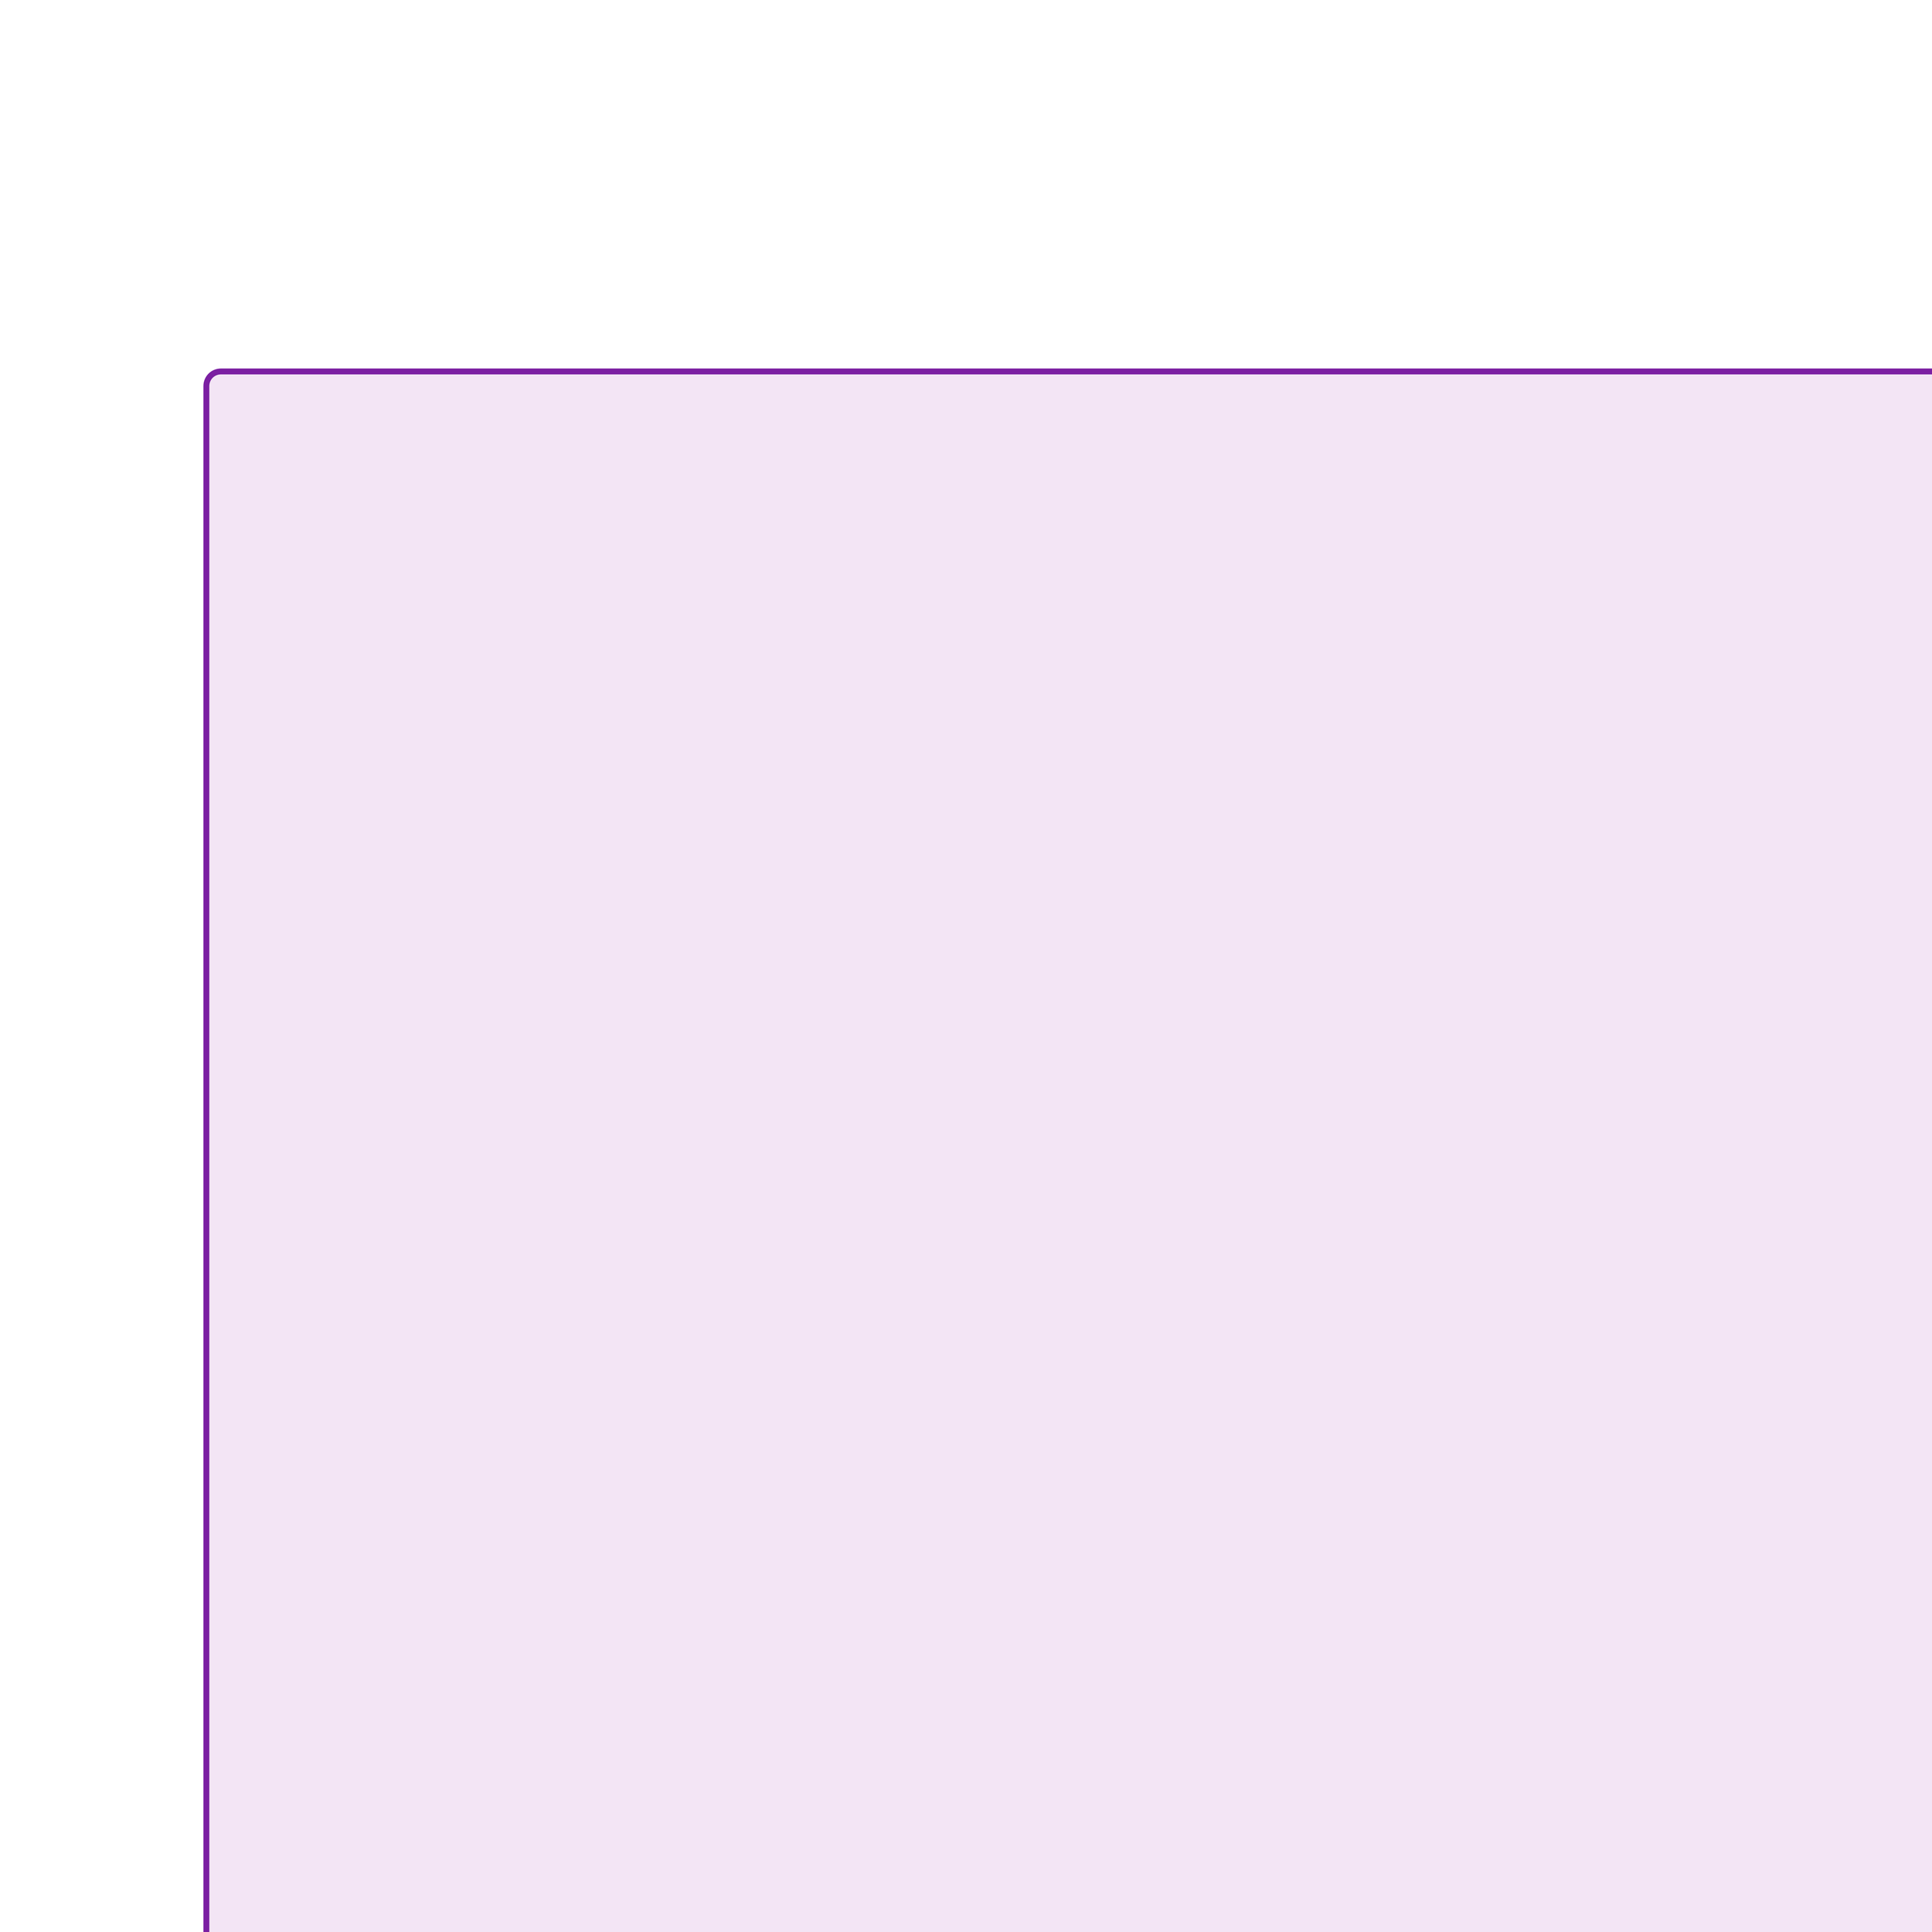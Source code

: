 @startuml NERVA_Complete_System_Diagram
!theme plain
skinparam linetype ortho
skinparam packageStyle rectangle
skinparam dpi 600
scale 2
skinparam backgroundColor #FFFFFF
skinparam class {
    BackgroundColor #E8F4FD
    BorderColor #1E88E5
    ArrowColor #1976D2
}
skinparam package {
    BackgroundColor #F3E5F5
    BorderColor #7B1FA2
    FontColor #4A148C
    FontSize 14
    FontStyle bold
}

title NERVA - Sistema de Gestão Empresarial Completo
left to right direction

' ===== CORE FRAMEWORK PACKAGE =====
package "Core Framework" as CoreFramework {
    abstract class BaseEntity {
        + Id : int <<get>> <<set>>
        + AddDomainEvent(domainEvent:BaseEvent) : void
        + RemoveDomainEvent(domainEvent:BaseEvent) : void
        + ClearDomainEvents() : void
    }
    
    abstract class BaseAuditableEntity {
        + CreatedBy : string? <<get>> <<set>>
        + LastModifiedBy : string? <<get>> <<set>>
        + Created : DateTimeOffset <<get>> <<set>>
        + LastModified : DateTimeOffset <<get>> <<set>>
    }
    
    abstract class BaseEvent {
    }
    
    abstract class ValueObject {
        # {static} EqualOperator(left:ValueObject, right:ValueObject) : bool
        # {static} NotEqualOperator(left:ValueObject, right:ValueObject) : bool
        # {abstract} GetEqualityComponents() : IEnumerable<object>
        + <<override>> Equals(obj:object?) : bool
        + <<override>> GetHashCode() : int
    }
    
    BaseEntity <|-- BaseAuditableEntity
    INotification <|-- BaseEvent
}

' ===== EMPLOYEE MANAGEMENT PACKAGE =====
package "Employee Management" as EmployeeManagement {
    class Employee {
        + EmployeeId : int <<get>> <<set>>
        + FirstName : string <<get>> <<set>>
        + LastName : string <<get>> <<set>>
        + Email : string <<get>> <<set>>
        + Phone : string <<get>> <<set>>
        + DateOfBirth : DateTime <<get>> <<set>>
        + HireDate : DateTime <<get>> <<set>>
        + CurrentStatusId : int <<get>> <<set>>
        + DepartmentId : int <<get>> <<set>>
        + PositionId : int <<get>> <<set>>
        + SupervisorId : int? <<get>> <<set>>
        + IsActive : bool <<get>> <<set>>
        + PersonalDocument : string <<get>> <<set>>
        + Address : string <<get>> <<set>>
        + EmergencyContactName : string <<get>> <<set>>
        + EmergencyContactPhone : string <<get>> <<set>>
        + Salary : decimal <<get>> <<set>>
        + ContractType : string <<get>> <<set>>
        + GetFullName() : string
        + GetCurrentStatus() : EmployeeStatus
        + GetCurrentPosition() : Position
        + GetDepartment() : Department
        + GetSupervisor() : Employee?
        + GetSubordinates() : List<Employee>
        + GetEmployeeRoles() : List<EmployeeRole>
        + GetWorkPlaceAssignments() : List<WorkPlaceAssignment>
        + GetActiveWorkPlace() : WorkPlace?
    }
    
    class Department {
        + DepartmentId : int <<get>> <<set>>
        + Name : string <<get>> <<set>>
        + Description : string <<get>> <<set>>
        + ManagerId : int? <<get>> <<set>>
        + IsActive : bool <<get>> <<set>>
        + GetManager() : Employee?
        + GetEmployees() : List<Employee>
        + GetPositions() : List<Position>
    }
    
    class Position {
        + PositionId : int <<get>> <<set>>
        + Title : string <<get>> <<set>>
        + Description : string <<get>> <<set>>
        + DepartmentId : int <<get>> <<set>>
        + Level : int <<get>> <<set>>
        + MinSalary : decimal <<get>> <<set>>
        + MaxSalary : decimal <<get>> <<set>>
        + IsActive : bool <<get>> <<set>>
        + GetDepartment() : Department
        + GetEmployees() : List<Employee>
    }
    
    class EmployeeStatus {
        + StatusId : int <<get>> <<set>>
        + Name : string <<get>> <<set>>
        + Description : string <<get>> <<set>>
        + IsActive : bool <<get>> <<set>>
        + RequiresApproval : bool <<get>> <<set>>
        + GetEmployees() : List<Employee>
        + GetStatusHistories() : List<EmployeeStatusHistory>
    }
    
    class EmployeeStatusHistory {
        + HistoryId : int <<get>> <<set>>
        + EmployeeId : int <<get>> <<set>>
        + StatusId : int <<get>> <<set>>
        + StartDate : DateTime <<get>> <<set>>
        + EndDate : DateTime? <<get>> <<set>>
        + Reason : string <<get>> <<set>>
        + ApprovedBy : int? <<get>> <<set>>
        + ApprovalDate : DateTime? <<get>> <<set>>
        + IsActive : bool <<get>> <<set>>
        + GetEmployee() : Employee
        + GetStatus() : EmployeeStatus
        + GetApprover() : Employee?
    }
    
    class EmployeeDocument {
        + DocumentId : int <<get>> <<set>>
        + EmployeeId : int <<get>> <<set>>
        + DocumentType : string <<get>> <<set>>
        + DocumentNumber : string <<get>> <<set>>
        + IssueDate : DateTime <<get>> <<set>>
        + ExpiryDate : DateTime? <<get>> <<set>>
        + IssuingAuthority : string <<get>> <<set>>
        + IsActive : bool <<get>> <<set>>
        + GetEmployee() : Employee
    }
    
    BaseAuditableEntity <|-- Employee
    BaseAuditableEntity <|-- Department
    BaseAuditableEntity <|-- Position
    BaseAuditableEntity <|-- EmployeeStatus
    BaseAuditableEntity <|-- EmployeeStatusHistory
    BaseAuditableEntity <|-- EmployeeDocument
    
    Employee }o--|| Department : "belongs to"
    Employee }o--|| Position : "has"
    Employee }o--|| EmployeeStatus : "has current"
    Employee }o--o{ Employee : "supervises"
    Employee ||--o{ EmployeeStatusHistory : "has history"
    Employee ||--o{ EmployeeDocument : "has documents"
    Department }o--o| Employee : "managed by"
    Department ||--o{ Position : "contains"
    Position }o--|| Department : "belongs to"
    EmployeeStatusHistory }o--|| Employee : "belongs to"
    EmployeeStatusHistory }o--|| EmployeeStatus : "has status"
    EmployeeStatusHistory }o--o| Employee : "approved by"
    EmployeeDocument }o--|| Employee : "belongs to"
}

' ===== ACCESS CONTROL PACKAGE =====
package "Access Control" as AccessControl {
    class AccessRole {
        + RoleId : int <<get>> <<set>>
        + Name : string <<get>> <<set>>
        + Description : string <<get>> <<set>>
        + IsActive : bool <<get>> <<set>>
        + GetPermissions() : List<Permission>
        + GetEmployees() : List<Employee>
        + GetRolePermissions() : List<RolePermission>
        + GetEmployeeRoles() : List<EmployeeRole>
    }
    
    class Permission {
        + PermissionId : int <<get>> <<set>>
        + Name : string <<get>> <<set>>
        + Description : string <<get>> <<set>>
        + Resource : string <<get>> <<set>>
        + Action : string <<get>> <<set>>
        + IsActive : bool <<get>> <<set>>
        + GetRoles() : List<AccessRole>
        + GetRolePermissions() : List<RolePermission>
    }
    
    class RolePermission {
        + RoleId : int <<get>> <<set>>
        + PermissionId : int <<get>> <<set>>
        + GrantedDate : DateTime <<get>> <<set>>
        + GrantedBy : int <<get>> <<set>>
        + IsActive : bool <<get>> <<set>>
        + GetRole() : AccessRole
        + GetPermission() : Permission
        + GetGrantedByEmployee() : Employee
    }
    
    class EmployeeRole {
        + EmployeeId : int <<get>> <<set>>
        + RoleId : int <<get>> <<set>>
        + AssignedDate : DateTime <<get>> <<set>>
        + AssignedBy : int <<get>> <<set>>
        + ExpiryDate : DateTime? <<get>> <<set>>
        + IsActive : bool <<get>> <<set>>
        + GetEmployee() : Employee
        + GetRole() : AccessRole
        + GetAssignedByEmployee() : Employee
    }
    
    class AccessLog {
        + LogId : int <<get>> <<set>>
        + EmployeeId : int <<get>> <<set>>
        + Resource : string <<get>> <<set>>
        + Action : string <<get>> <<set>>
        + AccessTime : DateTime <<get>> <<set>>
        + IpAddress : string <<get>> <<set>>
        + UserAgent : string <<get>> <<set>>
        + Success : bool <<get>> <<set>>
        + FailureReason : string? <<get>> <<set>>
        + GetEmployee() : Employee
    }
    
    class SecurityPolicy {
        + PolicyId : int <<get>> <<set>>
        + Name : string <<get>> <<set>>
        + Description : string <<get>> <<set>>
        + PolicyType : string <<get>> <<set>>
        + Rules : string <<get>> <<set>>
        + IsActive : bool <<get>> <<set>>
        + EffectiveDate : DateTime <<get>> <<set>>
        + ExpiryDate : DateTime? <<get>> <<set>>
    }
    
    BaseAuditableEntity <|-- AccessRole
    BaseAuditableEntity <|-- Permission
    BaseAuditableEntity <|-- RolePermission
    BaseAuditableEntity <|-- EmployeeRole
    BaseAuditableEntity <|-- AccessLog
    BaseAuditableEntity <|-- SecurityPolicy
    
    AccessRole ||--o{ RolePermission : "has"
    Permission ||--o{ RolePermission : "granted to"
    AccessRole ||--o{ EmployeeRole : "assigned to"
    RolePermission }o--|| AccessRole : "belongs to"
    RolePermission }o--|| Permission : "grants"
    EmployeeRole }o--|| AccessRole : "has"
    AccessLog }o--|| Employee : "logged by"
}

' ===== APPROVAL WORKFLOW PACKAGE =====
package "Approval Workflow" as ApprovalWorkflow {
    class ApprovalWorkflow {
        + WorkflowId : int <<get>> <<set>>
        + Name : string <<get>> <<set>>
        + Description : string <<get>> <<set>>
        + WorkflowType : string <<get>> <<set>>
        + IsActive : bool <<get>> <<set>>
        + GetSteps() : List<ApprovalStep>
        + GetRequests() : List<ApprovalRequest>
    }
    
    class ApprovalStep {
        + StepId : int <<get>> <<set>>
        + WorkflowId : int <<get>> <<set>>
        + StepOrder : int <<get>> <<set>>
        + StepName : string <<get>> <<set>>
        + Description : string <<get>> <<set>>
        + ApproverRoleId : int <<get>> <<set>>
        + IsOptional : bool <<get>> <<set>>
        + RequiredApprovals : int <<get>> <<set>>
        + IsActive : bool <<get>> <<set>>
        + GetWorkflow() : ApprovalWorkflow
        + GetApproverRole() : AccessRole
        + GetApprovalActions() : List<ApprovalAction>
    }
    
    class ApprovalRequest {
        + RequestId : int <<get>> <<set>>
        + WorkflowId : int <<get>> <<set>>
        + RequestedBy : int <<get>> <<set>>
        + RequestType : string <<get>> <<set>>
        + RequestData : string <<get>> <<set>>
        + RequestDate : DateTime <<get>> <<set>>
        + Status : string <<get>> <<set>>
        + CompletedDate : DateTime? <<get>> <<set>>
        + CurrentStepId : int? <<get>> <<set>>
        + Priority : int <<get>> <<set>>
        + GetWorkflow() : ApprovalWorkflow
        + GetRequestedByEmployee() : Employee
        + GetCurrentStep() : ApprovalStep?
        + GetApprovalActions() : List<ApprovalAction>
    }
    
    class ApprovalAction {
        + ActionId : int <<get>> <<set>>
        + RequestId : int <<get>> <<set>>
        + StepId : int <<get>> <<set>>
        + ApprovedBy : int <<get>> <<set>>
        + Action : string <<get>> <<set>>
        + Comments : string? <<get>> <<set>>
        + ActionDate : DateTime <<get>> <<set>>
        + GetRequest() : ApprovalRequest
        + GetStep() : ApprovalStep
        + GetApproverEmployee() : Employee
    }
    
    class ApprovalTemplate {
        + TemplateId : int <<get>> <<set>>
        + Name : string <<get>> <<set>>
        + Description : string <<get>> <<set>>
        + TemplateType : string <<get>> <<set>>
        + Fields : string <<get>> <<set>>
        + IsActive : bool <<get>> <<set>>
        + GetApprovalRequests() : List<ApprovalRequest>
    }
    
    class ApprovalNotification {
        + NotificationId : int <<get>> <<set>>
        + RequestId : int <<get>> <<set>>
        + RecipientId : int <<get>> <<set>>
        + NotificationType : string <<get>> <<set>>
        + Subject : string <<get>> <<set>>
        + Message : string <<get>> <<set>>
        + SentDate : DateTime <<get>> <<set>>
        + ReadDate : DateTime? <<get>> <<set>>
        + IsRead : bool <<get>> <<set>>
        + GetRequest() : ApprovalRequest
        + GetRecipient() : Employee
    }
    
    BaseAuditableEntity <|-- ApprovalWorkflow
    BaseAuditableEntity <|-- ApprovalStep
    BaseAuditableEntity <|-- ApprovalRequest
    BaseAuditableEntity <|-- ApprovalAction
    BaseAuditableEntity <|-- ApprovalTemplate
    BaseAuditableEntity <|-- ApprovalNotification
    
    ApprovalWorkflow ||--o{ ApprovalStep : "has"
    ApprovalWorkflow ||--o{ ApprovalRequest : "processes"
    ApprovalStep }o--|| ApprovalWorkflow : "belongs to"
    ApprovalStep }o--|| AccessRole : "approved by"
    ApprovalStep ||--o{ ApprovalAction : "has actions"
    ApprovalRequest }o--|| ApprovalWorkflow : "uses"
    ApprovalRequest }o--|| Employee : "requested by"
    ApprovalRequest }o--o| ApprovalStep : "current step"
    ApprovalRequest ||--o{ ApprovalAction : "has actions"
    ApprovalRequest ||--o{ ApprovalNotification : "generates"
    ApprovalAction }o--|| ApprovalRequest : "for"
    ApprovalAction }o--|| ApprovalStep : "at"
    ApprovalAction }o--|| Employee : "approved by"
    ApprovalNotification }o--|| ApprovalRequest : "about"
    ApprovalNotification }o--|| Employee : "sent to"
}

' ===== LOGISTICS PACKAGE =====
package "Logistics" as Logistics {
    class Warehouse {
        + WarehouseId : int <<get>> <<set>>
        + Name : string <<get>> <<set>>
        + Address : string <<get>> <<set>>
        + City : string <<get>> <<set>>
        + State : string <<get>> <<set>>
        + ZipCode : string <<get>> <<set>>
        + Country : string <<get>> <<set>>
        + ManagerId : int? <<get>> <<set>>
        + Capacity : decimal <<get>> <<set>>
        + IsActive : bool <<get>> <<set>>
        + GetManager() : Employee?
        + GetInventoryItems() : List<Inventory>
        + GetWarehouseLocations() : List<WarehouseLocation>
    }
    
    class WarehouseLocation {
        + LocationId : int <<get>> <<set>>
        + WarehouseId : int <<get>> <<set>>
        + Zone : string <<get>> <<set>>
        + Aisle : string <<get>> <<set>>
        + Shelf : string <<get>> <<set>>
        + Position : string <<get>> <<set>>
        + LocationCode : string <<get>> <<set>>
        + IsActive : bool <<get>> <<set>>
        + GetWarehouse() : Warehouse
        + GetInventoryItems() : List<Inventory>
    }
    
    class Product {
        + ProductId : int <<get>> <<set>>
        + Name : string <<get>> <<set>>
        + Description : string <<get>> <<set>>
        + SKU : string <<get>> <<set>>
        + CategoryId : int <<get>> <<set>>
        + UnitOfMeasure : string <<get>> <<set>>
        + Weight : decimal <<get>> <<set>>
        + Dimensions : string <<get>> <<set>>
        + IsActive : bool <<get>> <<set>>
        + GetCategory() : ProductCategory
        + GetInventoryItems() : List<Inventory>
        + GetPurchaseOrderItems() : List<PurchaseOrderItem>
    }
    
    class ProductCategory {
        + CategoryId : int <<get>> <<set>>
        + Name : string <<get>> <<set>>
        + Description : string <<get>> <<set>>
        + ParentCategoryId : int? <<get>> <<set>>
        + IsActive : bool <<get>> <<set>>
        + GetParentCategory() : ProductCategory?
        + GetSubCategories() : List<ProductCategory>
        + GetProducts() : List<Product>
    }
    
    class Inventory {
        + InventoryId : int <<get>> <<set>>
        + ProductId : int <<get>> <<set>>
        + WarehouseId : int <<get>> <<set>>
        + LocationId : int? <<get>> <<set>>
        + Quantity : decimal <<get>> <<set>>
        + ReservedQuantity : decimal <<get>> <<set>>
        + MinimumStock : decimal <<get>> <<set>>
        + MaximumStock : decimal <<get>> <<set>>
        + UnitCost : decimal <<get>> <<set>>
        + LastRestockDate : DateTime? <<get>> <<set>>
        + GetProduct() : Product
        + GetWarehouse() : Warehouse
        + GetLocation() : WarehouseLocation?
        + GetAvailableQuantity() : decimal
        + GetStockMovements() : List<StockMovement>
    }
    
    class StockMovement {
        + MovementId : int <<get>> <<set>>
        + InventoryId : int <<get>> <<set>>
        + MovementType : string <<get>> <<set>>
        + Quantity : decimal <<get>> <<set>>
        + MovementDate : DateTime <<get>> <<set>>
        + Reference : string <<get>> <<set>>
        + UserId : int <<get>> <<set>>
        + Notes : string? <<get>> <<set>>
        + GetInventory() : Inventory
        + GetUser() : Employee
    }
    
    class Supplier {
        + SupplierId : int <<get>> <<set>>
        + Name : string <<get>> <<set>>
        + ContactName : string <<get>> <<set>>
        + Email : string <<get>> <<set>>
        + Phone : string <<get>> <<set>>
        + Address : string <<get>> <<set>>
        + City : string <<get>> <<set>>
        + State : string <<get>> <<set>>
        + ZipCode : string <<get>> <<set>>
        + Country : string <<get>> <<set>>
        + IsActive : bool <<get>> <<set>>
        + GetPurchaseOrders() : List<PurchaseOrder>
    }
    
    class PurchaseOrder {
        + OrderId : int <<get>> <<set>>
        + OrderNumber : string <<get>> <<set>>
        + SupplierId : int <<get>> <<set>>
        + OrderDate : DateTime <<get>> <<set>>
        + ExpectedDeliveryDate : DateTime? <<get>> <<set>>
        + Status : string <<get>> <<set>>
        + TotalAmount : decimal <<get>> <<set>>
        + RequestedBy : int <<get>> <<set>>
        + ApprovedBy : int? <<get>> <<set>>
        + ApprovalDate : DateTime? <<get>> <<set>>
        + GetSupplier() : Supplier
        + GetRequestedByEmployee() : Employee
        + GetApprovedByEmployee() : Employee?
        + GetOrderItems() : List<PurchaseOrderItem>
    }
    
    class PurchaseOrderItem {
        + OrderItemId : int <<get>> <<set>>
        + OrderId : int <<get>> <<set>>
        + ProductId : int <<get>> <<set>>
        + Quantity : decimal <<get>> <<set>>
        + UnitPrice : decimal <<get>> <<set>>
        + TotalPrice : decimal <<get>> <<set>>
        + ReceivedQuantity : decimal <<get>> <<set>>
        + GetOrder() : PurchaseOrder
        + GetProduct() : Product
    }
    
    BaseAuditableEntity <|-- Warehouse
    BaseAuditableEntity <|-- WarehouseLocation
    BaseAuditableEntity <|-- Product
    BaseAuditableEntity <|-- ProductCategory
    BaseAuditableEntity <|-- Inventory
    BaseAuditableEntity <|-- StockMovement
    BaseAuditableEntity <|-- Supplier
    BaseAuditableEntity <|-- PurchaseOrder
    BaseAuditableEntity <|-- PurchaseOrderItem
    
    Warehouse }o--o| Employee : "managed by"
    Warehouse ||--o{ WarehouseLocation : "has locations"
    Warehouse ||--o{ Inventory : "stores"
    WarehouseLocation }o--|| Warehouse : "belongs to"
    WarehouseLocation ||--o{ Inventory : "contains"
    Product }o--|| ProductCategory : "belongs to"
    Product ||--o{ Inventory : "stored as"
    Product ||--o{ PurchaseOrderItem : "ordered as"
    ProductCategory }o--o| ProductCategory : "parent"
    ProductCategory ||--o{ Product : "contains"
    Inventory }o--|| Product : "of"
    Inventory }o--|| Warehouse : "in"
    Inventory }o--o| WarehouseLocation : "at"
    Inventory ||--o{ StockMovement : "has movements"
    StockMovement }o--|| Inventory : "affects"
    StockMovement }o--|| Employee : "performed by"
    Supplier ||--o{ PurchaseOrder : "supplies"
    PurchaseOrder }o--|| Supplier : "from"
    PurchaseOrder }o--|| Employee : "requested by"
    PurchaseOrder }o--o| Employee : "approved by"
    PurchaseOrder ||--o{ PurchaseOrderItem : "contains"
    PurchaseOrderItem }o--|| PurchaseOrder : "belongs to"
    PurchaseOrderItem }o--|| Product : "for"
}

' ===== WORKPLACE MOVEMENT PACKAGE =====
package "Workplace Movement" as WorkplaceMovement {
    class WorkPlace {
        + WorkPlaceId : int <<get>> <<set>>
        + Name : string <<get>> <<set>>
        + Description : string <<get>> <<set>>
        + Location : string <<get>> <<set>>
        + DepartmentId : int <<get>> <<set>>
        + Capacity : int <<get>> <<set>>
        + IsActive : bool <<get>> <<set>>
        + EquipmentRequired : string? <<get>> <<set>>
        + SafetyRequirements : string? <<get>> <<set>>
        + GetDepartment() : Department
        + GetCurrentAssignments() : List<WorkPlaceAssignment>
        + GetAvailableCapacity() : int
        + GetMovementRequests() : List<WorkPlaceMovementRequest>
    }
    
    class WorkPlaceAssignment {
        + AssignmentId : int <<get>> <<set>>
        + EmployeeId : int <<get>> <<set>>
        + WorkPlaceId : int <<get>> <<set>>
        + StartDate : DateTime <<get>> <<set>>
        + EndDate : DateTime? <<get>> <<set>>
        + AssignmentType : string <<get>> <<set>>
        + IsActive : bool <<get>> <<set>>
        + AssignedBy : int <<get>> <<set>>
        + Notes : string? <<get>> <<set>>
        + GetEmployee() : Employee
        + GetWorkPlace() : WorkPlace
        + GetAssignedByEmployee() : Employee
    }
    
    class WorkPlaceMovementRequest {
        + RequestId : int <<get>> <<set>>
        + EmployeeId : int <<get>> <<set>>
        + CurrentWorkPlaceId : int? <<get>> <<set>>
        + RequestedWorkPlaceId : int <<get>> <<set>>
        + RequestDate : DateTime <<get>> <<set>>
        + RequestedDate : DateTime <<get>> <<set>>
        + Reason : string <<get>> <<set>>
        + Status : string <<get>> <<set>>
        + ApprovedBy : int? <<get>> <<set>>
        + ApprovalDate : DateTime? <<get>> <<set>>
        + ProcessedDate : DateTime? <<get>> <<set>>
        + Priority : int <<get>> <<set>>
        + GetEmployee() : Employee
        + GetCurrentWorkPlace() : WorkPlace?
        + GetRequestedWorkPlace() : WorkPlace
        + GetApprovedByEmployee() : Employee?
    }
    
    class WorkPlaceEquipment {
        + EquipmentId : int <<get>> <<set>>
        + WorkPlaceId : int <<get>> <<set>>
        + EquipmentName : string <<get>> <<set>>
        + EquipmentType : string <<get>> <<set>>
        + SerialNumber : string <<get>> <<set>>
        + IsActive : bool <<get>> <<set>>
        + MaintenanceDate : DateTime? <<get>> <<set>>
        + GetWorkPlace() : WorkPlace
    }
    
    class WorkShift {
        + ShiftId : int <<get>> <<set>>
        + Name : string <<get>> <<set>>
        + StartTime : TimeSpan <<get>> <<set>>
        + EndTime : TimeSpan <<get>> <<set>>
        + IsActive : bool <<get>> <<set>>
        + GetWorkPlaceSchedules() : List<WorkPlaceSchedule>
    }
    
    class WorkPlaceSchedule {
        + ScheduleId : int <<get>> <<set>>
        + WorkPlaceId : int <<get>> <<set>>
        + ShiftId : int <<get>> <<set>>
        + Date : DateTime <<get>> <<set>>
        + AssignedEmployeeId : int? <<get>> <<set>>
        + IsActive : bool <<get>> <<set>>
        + GetWorkPlace() : WorkPlace
        + GetShift() : WorkShift
        + GetAssignedEmployee() : Employee?
    }
    
    BaseAuditableEntity <|-- WorkPlace
    BaseAuditableEntity <|-- WorkPlaceAssignment
    BaseAuditableEntity <|-- WorkPlaceMovementRequest
    BaseAuditableEntity <|-- WorkPlaceEquipment
    BaseAuditableEntity <|-- WorkShift
    BaseAuditableEntity <|-- WorkPlaceSchedule
    
    WorkPlace }o--|| Department : "belongs to"
    WorkPlace ||--o{ WorkPlaceAssignment : "has assignments"
    WorkPlace ||--o{ WorkPlaceMovementRequest : "requested"
    WorkPlace ||--o{ WorkPlaceEquipment : "has equipment"
    WorkPlace ||--o{ WorkPlaceSchedule : "has schedules"
    WorkPlaceAssignment }o--|| Employee : "assigned to"
    WorkPlaceAssignment }o--|| WorkPlace : "at"
    WorkPlaceAssignment }o--|| Employee : "assigned by"
    WorkPlaceMovementRequest }o--|| Employee : "requested by"
    WorkPlaceMovementRequest }o--o| WorkPlace : "from"
    WorkPlaceMovementRequest }o--|| WorkPlace : "to"
    WorkPlaceMovementRequest }o--o| Employee : "approved by"
    WorkPlaceEquipment }o--|| WorkPlace : "belongs to"
    WorkShift ||--o{ WorkPlaceSchedule : "scheduled"
    WorkPlaceSchedule }o--|| WorkPlace : "for"
    WorkPlaceSchedule }o--|| WorkShift : "during"
    WorkPlaceSchedule }o--o| Employee : "assigned to"
}

' ===== VISITOR MANAGEMENT PACKAGE =====
package "Visitor Management" as VisitorManagement {
    class Visitor {
        + VisitorId : int <<get>> <<set>>
        + FirstName : string <<get>> <<set>>
        + LastName : string <<get>> <<set>>
        + Email : string <<get>> <<set>>
        + Phone : string <<get>> <<set>>
        + DocumentType : string <<get>> <<set>>
        + DocumentNumber : string <<get>> <<set>>
        + Company : string? <<get>> <<set>>
        + Position : string? <<get>> <<set>>
        + Photo : string? <<get>> <<set>>
        + IsActive : bool <<get>> <<set>>
        + IsBlacklisted : bool <<get>> <<set>>
        + BlacklistReason : string? <<get>> <<set>>
        + GetFullName() : string
        + GetVisitHistory() : List<VisitorAccess>
        + GetActiveVisits() : List<VisitorAccess>
        + GetPreRegistrations() : List<VisitorPreRegistration>
    }
    
    class VisitorPreRegistration {
        + PreRegistrationId : int <<get>> <<set>>
        + VisitorId : int <<get>> <<set>>
        + RequestedById : int <<get>> <<set>>
        + HostEmployeeId : int <<get>> <<set>>
        + VisitPurpose : string <<get>> <<set>>
        + VisitDate : DateTime <<get>> <<set>>
        + ExpectedArrivalTime : TimeSpan <<get>> <<set>>
        + ExpectedDepartureTime : TimeSpan <<get>> <<set>>
        + AccessAreaIds : string <<get>> <<set>>
        + SpecialRequirements : string? <<get>> <<set>>
        + Notes : string? <<get>> <<set>>
        + QRCode : string <<get>> <<set>>
        + AccessToken : string <<get>> <<set>>
        + TokenExpiryDate : DateTime <<get>> <<set>>
        + IsApproved : bool <<get>> <<set>>
        + ApprovedById : int? <<get>> <<set>>
        + ApprovalDate : DateTime? <<get>> <<set>>
        + GenerateQRCode() : string
        + GenerateAccessToken() : string
        + ValidateToken() : bool
    }
    
    class VisitorAccess {
        + AccessId : int <<get>> <<set>>
        + VisitorId : int <<get>> <<set>>
        + PreRegistrationId : int? <<get>> <<set>>
        + HostEmployeeId : int <<get>> <<set>>
        + CheckInTime : DateTime <<get>> <<set>>
        + CheckOutTime : DateTime? <<get>> <<set>>
        + ActualPurpose : string <<get>> <<set>>
        + BadgeNumber : string? <<get>> <<set>>
        + EscortRequired : bool <<get>> <<set>>
        + EscortEmployeeId : int? <<get>> <<set>>
        + CheckInLocationId : int <<get>> <<set>>
        + CheckOutLocationId : int? <<get>> <<set>>
        + VehiclePlate : string? <<get>> <<set>>
        + VehicleModel : string? <<get>> <<set>>
        + IsActive : bool <<get>> <<set>>
        + GetDuration() : TimeSpan?
        + IsOverdue() : bool
        + PerformCheckOut() : void
    }
    
    class VisitorAccessLog {
        + LogId : int <<get>> <<set>>
        + VisitorAccessId : int <<get>> <<set>>
        + AccessAreaId : int <<get>> <<set>>
        + AccessTime : DateTime <<get>> <<set>>
        + AccessType : string <<get>> <<set>>
        + DeviceId : string? <<get>> <<set>>
        + IpAddress : string? <<get>> <<set>>
        + Success : bool <<get>> <<set>>
        + FailureReason : string? <<get>> <<set>>
    }
    
    class AccessArea {
        + AreaId : int <<get>> <<set>>
        + Name : string <<get>> <<set>>
        + Description : string? <<get>> <<set>>
        + AreaType : string <<get>> <<set>>
        + Building : string <<get>> <<set>>
        + Floor : string? <<get>> <<set>>
        + SecurityLevel : int <<get>> <<set>>
        + RequiresEscort : bool <<get>> <<set>>
        + MaxCapacity : int? <<get>> <<set>>
        + IsActive : bool <<get>> <<set>>
        + GetAvailableCapacity() : int
    }
    
    class VisitorAccessRule {
        + RuleId : int <<get>> <<set>>
        + AccessAreaId : int <<get>> <<set>>
        + RuleName : string <<get>> <<set>>
        + RuleType : string <<get>> <<set>>
        + RuleValue : string <<get>> <<set>>
        + AllowedStartTime : TimeSpan? <<get>> <<set>>
        + AllowedEndTime : TimeSpan? <<get>> <<set>>
        + AllowedDaysOfWeek : string? <<get>> <<set>>
        + RequiredApprovalLevel : int <<get>> <<set>>
        + IsActive : bool <<get>> <<set>>
        + ValidateAccess(visitor:Visitor, accessTime:DateTime) : bool
    }
    
    class VisitorNotification {
        + NotificationId : int <<get>> <<set>>
        + VisitorId : int <<get>> <<set>>
        + PreRegistrationId : int? <<get>> <<set>>
        + VisitorAccessId : int? <<get>> <<set>>
        + NotificationType : string <<get>> <<set>>
        + Recipient : string <<get>> <<set>>
        + Subject : string <<get>> <<set>>
        + Message : string <<get>> <<set>>
        + SentDate : DateTime <<get>> <<set>>
        + DeliveryStatus : string <<get>> <<set>>
    }
    
    class VisitorBadge {
        + BadgeId : int <<get>> <<set>>
        + BadgeNumber : string <<get>> <<set>>
        + BadgeType : string <<get>> <<set>>
        + IsActive : bool <<get>> <<set>>
        + IsAvailable : bool <<get>> <<set>>
        + AssignedVisitorAccessId : int? <<get>> <<set>>
        + LastUsedDate : DateTime? <<get>> <<set>>
        + AssignToBadge(visitorAccessId:int) : void
        + ReturnBadge() : void
    }
    
    enum VisitorStatus {
        Active = 0,
        Inactive = 1,
        Blacklisted = 2,
        PendingApproval = 3
    }
    
    enum AccessType {
        Entry = 0,
        Exit = 1,
        AreaAccess = 2,
        Emergency = 3
    }
    
    enum NotificationType {
        PreRegistration = 0,
        Approval = 1,
        CheckIn = 2,
        CheckOut = 3,
        Overdue = 4,
        Emergency = 5
    }
    
    BaseAuditableEntity <|-- Visitor
    BaseAuditableEntity <|-- VisitorPreRegistration
    BaseAuditableEntity <|-- VisitorAccess
    BaseAuditableEntity <|-- VisitorAccessLog
    BaseAuditableEntity <|-- AccessArea
    BaseAuditableEntity <|-- VisitorAccessRule
    BaseAuditableEntity <|-- VisitorNotification
    BaseAuditableEntity <|-- VisitorBadge
    
    Visitor ||--o{ VisitorPreRegistration : "has pre-registrations"
    Visitor ||--o{ VisitorAccess : "has visits"
    Visitor ||--o{ VisitorNotification : "receives"
    
    VisitorPreRegistration }o--|| Visitor : "for"
    VisitorPreRegistration }o--|| Employee : "requested by"
    VisitorPreRegistration }o--|| Employee : "hosted by"
    VisitorPreRegistration }o--o| Employee : "approved by"
    VisitorPreRegistration ||--o| VisitorAccess : "becomes"
    
    VisitorAccess }o--|| Visitor : "by"
    VisitorAccess }o--o| VisitorPreRegistration : "from"
    VisitorAccess }o--|| Employee : "hosted by"
    VisitorAccess }o--o| Employee : "escorted by"
    VisitorAccess }o--|| AccessArea : "checked in at"
    VisitorAccess }o--o| AccessArea : "checked out at"
    VisitorAccess ||--o{ VisitorAccessLog : "generates"
    VisitorAccess ||--o| VisitorBadge : "uses"
    
    VisitorAccessLog }o--|| VisitorAccess : "for"
    VisitorAccessLog }o--|| AccessArea : "in"
    
    AccessArea ||--o{ VisitorAccessRule : "has rules"
    AccessArea ||--o{ VisitorAccess : "hosts"
    AccessArea ||--o{ VisitorAccessLog : "logs"
    
    VisitorAccessRule }o--|| AccessArea : "applies to"
    
    VisitorNotification }o--|| Visitor : "sent to"
    VisitorNotification }o--o| VisitorPreRegistration : "about"
    VisitorNotification }o--o| VisitorAccess : "about"
    
    VisitorBadge ||--o| VisitorAccess : "assigned to"
}

' ===== PARTNER COMPANY MANAGEMENT PACKAGE =====
package "Partner Company Management" as PartnerCompanyManagement {
    class PartnerCompany {
        + CompanyId : int <<get>> <<set>>
        + CompanyName : string <<get>> <<set>>
        + TaxId : string <<get>> <<set>>
        + ContactName : string <<get>> <<set>>
        + ContactEmail : string <<get>> <<set>>
        + ContactPhone : string <<get>> <<set>>
        + Address : string <<get>> <<set>>
        + CompanyType : string <<get>> <<set>>
        + IsActive : bool <<get>> <<set>>
        + ComplianceStatus : string <<get>> <<set>>
        + GetContracts() : List<PartnerContract>
        + GetEmployees() : List<PartnerEmployee>
        + IsCompliant() : bool
    }
    
    class PartnerEmployee {
        + EmployeeId : int <<get>> <<set>>
        + CompanyId : int <<get>> <<set>>
        + FirstName : string <<get>> <<set>>
        + LastName : string <<get>> <<set>>
        + Email : string <<get>> <<set>>
        + Position : string <<get>> <<set>>
        + IsActive : bool <<get>> <<set>>
        + TrainingStatus : string <<get>> <<set>>
        + ComplianceStatus : string <<get>> <<set>>
        + GetCompany() : PartnerCompany
        + IsTrainingValid() : bool
    }
    
    class PartnerContract {
        + ContractId : int <<get>> <<set>>
        + CompanyId : int <<get>> <<set>>
        + ContractNumber : string <<get>> <<set>>
        + StartDate : DateTime <<get>> <<set>>
        + EndDate : DateTime <<get>> <<set>>
        + Value : decimal <<get>> <<set>>
        + SlaRequirements : string <<get>> <<set>>
        + IsActive : bool <<get>> <<set>>
        + ResponsibleUserId : int <<get>> <<set>>
        + GetCompany() : PartnerCompany
        + IsExpired() : bool
    }
    
    BaseAuditableEntity <|-- PartnerCompany
    BaseAuditableEntity <|-- PartnerEmployee
    BaseAuditableEntity <|-- PartnerContract
    
    PartnerCompany ||--o{ PartnerEmployee : "employs"
    PartnerCompany ||--o{ PartnerContract : "has contracts"
    PartnerEmployee }o--|| PartnerCompany : "works for"
    PartnerContract }o--|| PartnerCompany : "belongs to"
    PartnerContract }o--|| Employee : "managed by"
}

' ===== RESOURCE RESERVATION PACKAGE =====
package "Resource Reservation" as ResourceReservation {
    class Resource {
        + ResourceId : int <<get>> <<set>>
        + ResourceName : string <<get>> <<set>>
        + ResourceType : string <<get>> <<set>>
        + Location : string <<get>> <<set>>
        + Capacity : int? <<get>> <<set>>
        + IsActive : bool <<get>> <<set>>
        + RequiresApproval : bool <<get>> <<set>>
        + HasIoTSensors : bool <<get>> <<set>>
        + GetReservations() : List<ResourceReservation>
        + IsAvailable(startTime:DateTime, endTime:DateTime) : bool
    }
    
    class ResourceReservation {
        + ReservationId : int <<get>> <<set>>
        + ResourceId : int <<get>> <<set>>
        + UserId : int <<get>> <<set>>
        + StartTime : DateTime <<get>> <<set>>
        + EndTime : DateTime <<get>> <<set>>
        + Purpose : string <<get>> <<set>>
        + Status : string <<get>> <<set>>
        + CheckInTime : DateTime? <<get>> <<set>>
        + CheckOutTime : DateTime? <<get>> <<set>>
        + AutoReleased : bool <<get>> <<set>>
        + GetResource() : Resource
        + GetUser() : Employee
        + PerformCheckIn() : void
        + PerformCheckOut() : void
    }
    
    class IoTSensor {
        + SensorId : int <<get>> <<set>>
        + ResourceId : int <<get>> <<set>>
        + SensorType : string <<get>> <<set>>
        + DeviceId : string <<get>> <<set>>
        + IsActive : bool <<get>> <<set>>
        + GetResource() : Resource
        + DetectOccupancy() : bool
    }
    
    BaseAuditableEntity <|-- Resource
    BaseAuditableEntity <|-- ResourceReservation
    BaseAuditableEntity <|-- IoTSensor
    
    Resource ||--o{ ResourceReservation : "reserved"
    Resource ||--o{ IoTSensor : "has sensors"
    ResourceReservation }o--|| Resource : "reserves"
    ResourceReservation }o--|| Employee : "reserved by"
    IoTSensor }o--|| Resource : "monitors"
}

' ===== COMPLIANCE POLICY ENGINE PACKAGE =====
package "Compliance & Policy Engine" as CompliancePolicyEngine {
    class ComplianceRule {
        + RuleId : int <<get>> <<set>>
        + RuleName : string <<get>> <<set>>
        + RuleType : string <<get>> <<set>>
        + Category : string <<get>> <<set>>
        + Priority : int <<get>> <<set>>
        + IsActive : bool <<get>> <<set>>
        + RuleCondition : string <<get>> <<set>>
        + RuleAction : string <<get>> <<set>>
        + ViolationSeverity : string <<get>> <<set>>
        + ValidateRule(context:RuleContext) : bool
    }
    
    class PolicyViolation {
        + ViolationId : int <<get>> <<set>>
        + RuleId : int <<get>> <<set>>
        + UserId : int <<get>> <<set>>
        + ViolationDate : DateTime <<get>> <<set>>
        + Severity : string <<get>> <<set>>
        + Description : string <<get>> <<set>>
        + Status : string <<get>> <<set>>
        + GetRule() : ComplianceRule
        + GetUser() : Employee
    }
    
    class ExceptionRequest {
        + RequestId : int <<get>> <<set>>
        + RuleId : int <<get>> <<set>>
        + RequesterId : int <<get>> <<set>>
        + Justification : string <<get>> <<set>>
        + Status : string <<get>> <<set>>
        + GetRule() : ComplianceRule
        + GetRequester() : Employee
    }
    
    BaseAuditableEntity <|-- ComplianceRule
    BaseAuditableEntity <|-- PolicyViolation
    BaseAuditableEntity <|-- ExceptionRequest
    
    ComplianceRule ||--o{ PolicyViolation : "violated"
    ComplianceRule ||--o{ ExceptionRequest : "exceptions"
    PolicyViolation }o--|| ComplianceRule : "violates"
    PolicyViolation }o--|| Employee : "by user"
    ExceptionRequest }o--|| ComplianceRule : "exception for"
    ExceptionRequest }o--|| Employee : "requested by"
}

' ===== KPI ANALYTICS PACKAGE =====
package "KPI & Analytics" as KPIAnalytics {
    class KPIMetric {
        + MetricId : int <<get>> <<set>>
        + MetricName : string <<get>> <<set>>
        + MetricType : string <<get>> <<set>>
        + Category : string <<get>> <<set>>
        + Unit : string <<get>> <<set>>
        + TargetValue : decimal? <<get>> <<set>>
        + IsActive : bool <<get>> <<set>>
        + GetCurrentValue() : decimal
    }
    
    class Dashboard {
        + DashboardId : int <<get>> <<set>>
        + DashboardName : string <<get>> <<set>>
        + DashboardType : string <<get>> <<set>>
        + OwnerId : int <<get>> <<set>>
        + IsActive : bool <<get>> <<set>>
        + GetOwner() : Employee
        + GetWidgets() : List<DashboardWidget>
    }
    
    class DashboardWidget {
        + WidgetId : int <<get>> <<set>>
        + DashboardId : int <<get>> <<set>>
        + WidgetName : string <<get>> <<set>>
        + WidgetType : string <<get>> <<set>>
        + MetricId : int? <<get>> <<set>>
        + GetDashboard() : Dashboard
        + GetMetric() : KPIMetric?
    }
    
    BaseAuditableEntity <|-- KPIMetric
    BaseAuditableEntity <|-- Dashboard
    BaseAuditableEntity <|-- DashboardWidget
    
    Dashboard }o--|| Employee : "owned by"
    Dashboard ||--o{ DashboardWidget : "widgets"
    DashboardWidget }o--|| Dashboard : "belongs to"
    DashboardWidget }o--o| KPIMetric : "displays"
}

' ===== INCIDENT MANAGEMENT PACKAGE =====
package "Incident Management" as IncidentManagement {
    class Incident {
        + IncidentId : int <<get>> <<set>>
        + IncidentNumber : string <<get>> <<set>>
        + Title : string <<get>> <<set>>
        + Description : string <<get>> <<set>>
        + Severity : string <<get>> <<set>>
        + Status : string <<get>> <<set>>
        + ReportedDate : DateTime <<get>> <<set>>
        + ReportedById : int <<get>> <<set>>
        + AssignedToId : int? <<get>> <<set>>
        + ResolvedDate : DateTime? <<get>> <<set>>
        + GetReportedBy() : Employee
        + GetAssignedTo() : Employee?
    }
    
    class IncidentType {
        + TypeId : int <<get>> <<set>>
        + TypeName : string <<get>> <<set>>
        + Category : string <<get>> <<set>>
        + DefaultSeverity : string <<get>> <<set>>
        + IsActive : bool <<get>> <<set>>
        + GetIncidents() : List<Incident>
    }
    
    class IncidentResolution {
        + ResolutionId : int <<get>> <<set>>
        + IncidentId : int <<get>> <<set>>
        + ResolvedById : int <<get>> <<set>>
        + ResolutionDate : DateTime <<get>> <<set>>
        + Resolution : string <<get>> <<set>>
        + GetIncident() : Incident
        + GetResolvedBy() : Employee
    }
    
    BaseAuditableEntity <|-- Incident
    BaseAuditableEntity <|-- IncidentType
    BaseAuditableEntity <|-- IncidentResolution
    
    Incident }o--|| IncidentType : "of type"
    Incident }o--|| Employee : "reported by"
    Incident }o--o| Employee : "assigned to"
    Incident ||--o{ IncidentResolution : "resolutions"
    IncidentResolution }o--|| Incident : "resolves"
    IncidentResolution }o--|| Employee : "resolved by"
}

' ===== VEHICLE TRACKING & IOT PACKAGE =====
package "Vehicle Tracking & IoT" as VehicleTrackingIoT {
    
    class Vehicle {
        + Id : int <<get>> <<set>>
        + LicensePlate : string <<get>> <<set>>
        + VehicleType : VehicleType <<get>> <<set>>
        + Brand : string <<get>> <<set>>
        + Model : string <<get>> <<set>>
        + Status : VehicleStatus <<get>> <<set>>
        + CurrentDriverId : int? <<get>> <<set>>
        + CompanyId : int <<get>> <<set>>
        + CurrentKm : int <<get>> <<set>>
        + IsActive : bool <<get>> <<set>>
        --
        + AssignDriver(driverId:int) : void
        + UpdateKm(newKm:int) : void
        + GetCurrentDriver() : Employee?
    }
    
    class IoTDevice {
        + Id : int <<get>> <<set>>
        + DeviceId : string <<get>> <<set>>
        + DeviceType : IoTDeviceType <<get>> <<set>>
        + Status : IoTDeviceStatus <<get>> <<set>>
        + VehicleId : int? <<get>> <<set>>
        + BatteryLevel : int? <<get>> <<set>>
        + IsActive : bool <<get>> <<set>>
        --
        + SendCommand(command:string) : Task<bool>
        + GetTelemetryData() : Task<IoTTelemetryData>
    }
    
    class VehicleTracking {
        + Id : int <<get>> <<set>>
        + VehicleId : int <<get>> <<set>>
        + Latitude : decimal <<get>> <<set>>
        + Longitude : decimal <<get>> <<set>>
        + Speed : decimal <<get>> <<set>>
        + Timestamp : DateTimeOffset <<get>> <<set>>
        + IsInsideGeofence : bool <<get>> <<set>>
        --
        + CalculateDistance(otherPoint:VehicleTracking) : decimal
        + GetFormattedAddress() : string
    }
    
    class VehicleTrip {
        + Id : int <<get>> <<set>>
        + VehicleId : int <<get>> <<set>>
        + DriverId : int <<get>> <<set>>
        + TripType : TripType <<get>> <<set>>
        + Status : TripStatus <<get>> <<set>>
        + ApprovalStatus : ApprovalStatus <<get>> <<set>>
        + RequestedBy : int <<get>> <<set>>
        --
        + StartTrip() : void
        + EndTrip() : void
        + Approve(approverId:int) : void
    }
    
    class IoTAlarm {
        + Id : int <<get>> <<set>>
        + IoTDeviceId : int <<get>> <<set>>
        + AlarmType : AlarmType <<get>> <<set>>
        + Severity : AlarmSeverity <<get>> <<set>>
        + Status : AlarmStatus <<get>> <<set>>
        + TriggerTime : DateTimeOffset <<get>> <<set>>
        --
        + Acknowledge(employeeId:int) : void
        + Resolve(employeeId:int, notes:string) : void
    }
    
    enum VehicleType {
        CAR
        TRUCK
        VAN
        MOTORCYCLE
        EQUIPMENT
    }
    
    enum VehicleStatus {
        AVAILABLE
        IN_USE
        MAINTENANCE
        BROKEN
    }
    
    enum IoTDeviceType {
        GPS_TRACKER
        TEMPERATURE_SENSOR
        FUEL_SENSOR
        CAMERA
        OTHER
    }
    
    enum TripType {
        BUSINESS
        PERSONAL
        MAINTENANCE
        EMERGENCY
    }
    
    enum TripStatus {
        PLANNED
        IN_PROGRESS
        COMPLETED
        CANCELLED
    }
    
    enum AlarmType {
        TEMPERATURE_HIGH
        FUEL_LOW
        SPEED_LIMIT_EXCEEDED
        GEOFENCE_VIOLATION
        EMERGENCY_BUTTON
    }
    
    enum AlarmSeverity {
        LOW
        MEDIUM
        HIGH
        CRITICAL
    }
    
    BaseAuditableEntity <|-- Vehicle
    BaseAuditableEntity <|-- IoTDevice
    BaseAuditableEntity <|-- VehicleTracking
    BaseAuditableEntity <|-- VehicleTrip
    BaseAuditableEntity <|-- IoTAlarm
    
    Vehicle ||--o{ VehicleTracking : "tracks"
    Vehicle ||--o{ VehicleTrip : "travels"
    Vehicle ||--o{ IoTDevice : "monitors"
    IoTDevice ||--o{ IoTAlarm : "triggers"
    VehicleTrip }o--|| Vehicle : "uses"
}

' ===== CLIENT MANAGEMENT PACKAGE =====
package "Client Management" as ClientManagement {
    
    class Client {
        + Id : int <<get>> <<set>>
        + CompanyName : string <<get>> <<set>>
        + TaxId : string <<get>> <<set>>
        + ClientType : ClientType <<get>> <<set>>
        + Status : ClientStatus <<get>> <<set>>
        + CreditLimit : decimal? <<get>> <<set>>
        + AccountManagerId : int? <<get>> <<set>>
        + AssignedTenantId : int? <<get>> <<set>>
        + IsActive : bool <<get>> <<set>>
        --
        + CalculateAvailableCredit() : decimal
        + AssignAccountManager(managerId:int) : void
        + GetActiveContracts() : List<ClientContract>
    }
    
    class ClientContract {
        + Id : int <<get>> <<set>>
        + ClientId : int <<get>> <<set>>
        + ContractNumber : string <<get>> <<set>>
        + ContractType : ContractType <<get>> <<set>>
        + StartDate : DateTimeOffset <<get>> <<set>>
        + EndDate : DateTimeOffset <<get>> <<set>>
        + Value : decimal <<get>> <<set>>
        + Status : ContractStatus <<get>> <<set>>
        --
        + Sign(signedBy:string) : void
        + Renew(endDate:DateTimeOffset) : ClientContract
        + GenerateInvoice() : ClientInvoice
    }
    
    class ClientInvoice {
        + Id : int <<get>> <<set>>
        + ClientId : int <<get>> <<set>>
        + InvoiceNumber : string <<get>> <<set>>
        + InvoiceDate : DateTimeOffset <<get>> <<set>>
        + TotalAmount : decimal <<get>> <<set>>
        + Status : InvoiceStatus <<get>> <<set>>
        + PaymentStatus : PaymentStatus <<get>> <<set>>
        --
        + MarkAsPaid() : void
        + GeneratePDF() : Task<byte[]>
    }
    
    class ClientService {
        + Id : int <<get>> <<set>>
        + ClientId : int <<get>> <<set>>
        + ServiceType : ServiceType <<get>> <<set>>
        + ServiceName : string <<get>> <<set>>
        + UnitPrice : decimal <<get>> <<set>>
        + Status : ServiceStatus <<get>> <<set>>
        + ResponsibleEmployeeId : int? <<get>> <<set>>
        --
        + CalculateTotal() : decimal
        + UpdatePrice(newPrice:decimal) : void
    }
    
    class ClientFeedback {
        + Id : int <<get>> <<set>>
        + ClientId : int <<get>> <<set>>
        + FeedbackType : FeedbackType <<get>> <<set>>
        + Rating : int <<get>> <<set>>
        + Subject : string <<get>> <<set>>
        + Status : FeedbackStatus <<get>> <<set>>
        + AssignedTo : int? <<get>> <<set>>
        --
        + Assign(employeeId:int) : void
        + Resolve(notes:string) : void
    }
    
    enum ClientType {
        PROSPECT
        CUSTOMER
        PARTNER
        VENDOR
    }
    
    enum ClientStatus {
        ACTIVE
        INACTIVE
        SUSPENDED
        PROSPECT
    }
    
    enum ContractType {
        SERVICE
        PRODUCT
        MAINTENANCE
        SUPPORT
    }
    
    enum ContractStatus {
        DRAFT
        ACTIVE
        EXPIRED
        TERMINATED
    }
    
    enum ServiceType {
        CONSULTING
        SUPPORT
        MAINTENANCE
        TRAINING
    }
    
    enum FeedbackType {
        COMPLAINT
        SUGGESTION
        COMPLIMENT
        SUPPORT_REQUEST
    }
    
    BaseAuditableEntity <|-- Client
    BaseAuditableEntity <|-- ClientContract
    BaseAuditableEntity <|-- ClientInvoice
    BaseAuditableEntity <|-- ClientService
    BaseAuditableEntity <|-- ClientFeedback
    
    Client ||--o{ ClientContract : "has"
    Client ||--o{ ClientInvoice : "receives"
    Client ||--o{ ClientService : "subscribes"
    Client ||--o{ ClientFeedback : "provides"
    ClientContract ||--o{ ClientInvoice : "generates"
    ClientService ||--o{ ClientFeedback : "evaluates"
}

' ===== MULTI-TENANT ARCHITECTURE PACKAGE =====
package "Multi-Tenant Architecture" as MultiTenantArchitecture {
    
    class Tenant {
        + Id : int <<get>> <<set>>
        + TenantCode : string <<get>> <<set>>
        + Name : string <<get>> <<set>>
        + Domain : string? <<get>> <<set>>
        + TenantType : TenantType <<get>> <<set>>
        + Plan : TenantPlan <<get>> <<set>>
        + Status : TenantStatus <<get>> <<set>>
        + MaxUsers : int <<get>> <<set>>
        + MaxStorage : long <<get>> <<set>>
        + IsActive : bool <<get>> <<set>>
        --
        + Activate() : void
        + Suspend(reason:string) : void
        + UpgradePlan(newPlan:TenantPlan) : void
        + GetUsageStatistics() : TenantUsageStats
    }
    
    class TenantUser {
        + Id : int <<get>> <<set>>
        + TenantId : int <<get>> <<set>>
        + UserId : int <<get>> <<set>>
        + TenantRole : TenantRole <<get>> <<set>>
        + IsOwner : bool <<get>> <<set>>
        + IsAdmin : bool <<get>> <<set>>
        + Status : TenantUserStatus <<get>> <<set>>
        --
        + InviteUser(email:string) : void
        + AcceptInvitation(token:string) : bool
        + UpdateRole(newRole:TenantRole) : void
    }
    
    class TenantFeature {
        + Id : int <<get>> <<set>>
        + TenantId : int <<get>> <<set>>
        + FeatureId : int <<get>> <<set>>
        + IsEnabled : bool <<get>> <<set>>
        + LimitValue : int? <<get>> <<set>>
        + UsedValue : int <<get>> <<set>>
        --
        + Enable() : void
        + Disable() : void
        + IsLimitExceeded() : bool
    }
    
    class TenantBilling {
        + Id : int <<get>> <<set>>
        + TenantId : int <<get>> <<set>>
        + BillingPeriod : string <<get>> <<set>>
        + TotalAmount : decimal <<get>> <<set>>
        + Status : BillingStatus <<get>> <<set>>
        + PaymentDate : DateTimeOffset? <<get>> <<set>>
        --
        + MarkAsPaid() : void
        + GenerateInvoice() : Task<string>
    }
    
    class TenantAuditLog {
        + Id : int <<get>> <<set>>
        + TenantId : int <<get>> <<set>>
        + UserId : int? <<get>> <<set>>
        + Action : string <<get>> <<set>>
        + EntityType : string <<get>> <<set>>
        + Timestamp : DateTimeOffset <<get>> <<set>>
        + AuditLevel : AuditLevel <<get>> <<set>>
        --
        + GetFormattedLog() : string
        + IsSecurityRelevant() : bool
    }
    
    enum TenantType {
        TRIAL
        BASIC
        PROFESSIONAL
        ENTERPRISE
    }
    
    enum TenantPlan {
        FREE
        STARTER
        PROFESSIONAL
        ENTERPRISE
    }
    
    enum TenantStatus {
        ACTIVE
        SUSPENDED
        EXPIRED
        TRIAL_EXPIRED
    }
    
    enum TenantRole {
        OWNER
        ADMIN
        MANAGER
        USER
    }
    
    enum BillingStatus {
        PENDING
        PAID
        OVERDUE
        CANCELLED
    }
    
    BaseAuditableEntity <|-- Tenant
    BaseAuditableEntity <|-- TenantUser
    BaseAuditableEntity <|-- TenantFeature
    BaseAuditableEntity <|-- TenantBilling
    BaseAuditableEntity <|-- TenantAuditLog
    
    Tenant ||--o{ TenantUser : "contains"
    Tenant ||--o{ TenantFeature : "has"
    Tenant ||--o{ TenantBilling : "bills"
    Tenant ||--o{ TenantAuditLog : "audits"
}

' ===== INTER-MODULE RELATIONSHIPS =====

' Vehicle Tracking & IoT <-> Other Modules
Employee ||--o{ VehicleTrip : "drives vehicles"
Employee ||--o{ Vehicle : "assigned driver"
Vehicle ||--o{ Incident : "vehicle incidents"
IoTAlarm ||--o{ Incident : "IoT alarms"
ApprovalRequest ||--o{ VehicleTrip : "approves trips"

' Client Management <-> Other Modules
Employee ||--o{ Client : "manages clients"
Client ||--o{ Tenant : "assigned tenant"
ClientFeedback ||--o{ Incident : "feedback incidents"
ClientContract ||--o{ ApprovalRequest : "contract approvals"

' Multi-Tenant Architecture <-> Other Modules
Tenant ||--o{ Employee : "tenant employees"
Tenant ||--o{ Client : "tenant clients"
Tenant ||--o{ ComplianceRule : "tenant compliance"
Tenant ||--o{ KPIMetric : "tenant KPIs"
TenantUser ||--o{ TenantAuditLog : "user actions"

' Incident Management <-> Other Modules
Employee ||--o{ Incident : "reports incidents"
Resource ||--o{ Incident : "resource incidents"
PolicyViolation ||--o{ Incident : "generates incidents"
@enduml
